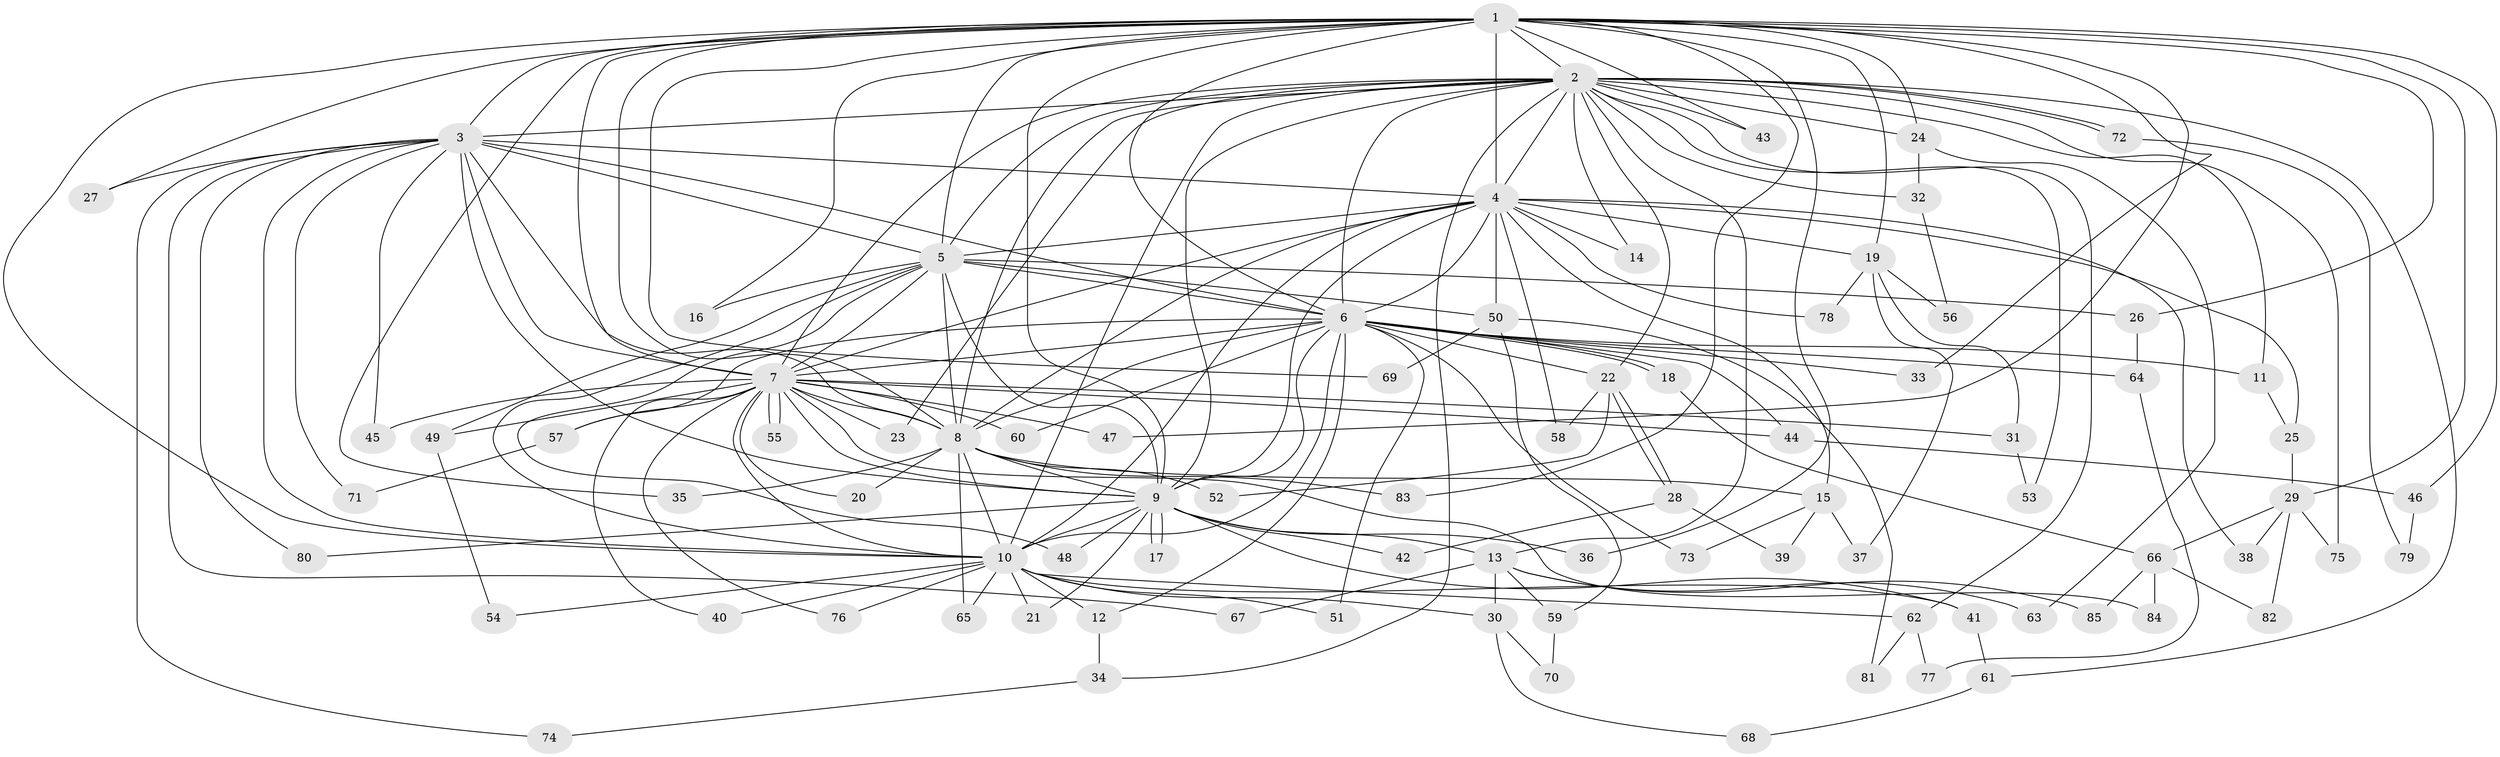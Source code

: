 // Generated by graph-tools (version 1.1) at 2025/25/03/09/25 03:25:41]
// undirected, 85 vertices, 195 edges
graph export_dot {
graph [start="1"]
  node [color=gray90,style=filled];
  1;
  2;
  3;
  4;
  5;
  6;
  7;
  8;
  9;
  10;
  11;
  12;
  13;
  14;
  15;
  16;
  17;
  18;
  19;
  20;
  21;
  22;
  23;
  24;
  25;
  26;
  27;
  28;
  29;
  30;
  31;
  32;
  33;
  34;
  35;
  36;
  37;
  38;
  39;
  40;
  41;
  42;
  43;
  44;
  45;
  46;
  47;
  48;
  49;
  50;
  51;
  52;
  53;
  54;
  55;
  56;
  57;
  58;
  59;
  60;
  61;
  62;
  63;
  64;
  65;
  66;
  67;
  68;
  69;
  70;
  71;
  72;
  73;
  74;
  75;
  76;
  77;
  78;
  79;
  80;
  81;
  82;
  83;
  84;
  85;
  1 -- 2;
  1 -- 3;
  1 -- 4;
  1 -- 5;
  1 -- 6;
  1 -- 7;
  1 -- 8;
  1 -- 9;
  1 -- 10;
  1 -- 16;
  1 -- 19;
  1 -- 24;
  1 -- 26;
  1 -- 27;
  1 -- 29;
  1 -- 33;
  1 -- 35;
  1 -- 36;
  1 -- 43;
  1 -- 46;
  1 -- 47;
  1 -- 69;
  1 -- 83;
  2 -- 3;
  2 -- 4;
  2 -- 5;
  2 -- 6;
  2 -- 7;
  2 -- 8;
  2 -- 9;
  2 -- 10;
  2 -- 11;
  2 -- 13;
  2 -- 14;
  2 -- 22;
  2 -- 23;
  2 -- 24;
  2 -- 32;
  2 -- 34;
  2 -- 43;
  2 -- 53;
  2 -- 61;
  2 -- 62;
  2 -- 72;
  2 -- 72;
  2 -- 75;
  3 -- 4;
  3 -- 5;
  3 -- 6;
  3 -- 7;
  3 -- 8;
  3 -- 9;
  3 -- 10;
  3 -- 27;
  3 -- 45;
  3 -- 67;
  3 -- 71;
  3 -- 74;
  3 -- 80;
  4 -- 5;
  4 -- 6;
  4 -- 7;
  4 -- 8;
  4 -- 9;
  4 -- 10;
  4 -- 14;
  4 -- 15;
  4 -- 19;
  4 -- 25;
  4 -- 38;
  4 -- 50;
  4 -- 58;
  4 -- 78;
  5 -- 6;
  5 -- 7;
  5 -- 8;
  5 -- 9;
  5 -- 10;
  5 -- 16;
  5 -- 26;
  5 -- 48;
  5 -- 49;
  5 -- 50;
  6 -- 7;
  6 -- 8;
  6 -- 9;
  6 -- 10;
  6 -- 11;
  6 -- 12;
  6 -- 18;
  6 -- 18;
  6 -- 22;
  6 -- 33;
  6 -- 44;
  6 -- 51;
  6 -- 57;
  6 -- 60;
  6 -- 64;
  6 -- 73;
  7 -- 8;
  7 -- 9;
  7 -- 10;
  7 -- 20;
  7 -- 23;
  7 -- 31;
  7 -- 40;
  7 -- 44;
  7 -- 45;
  7 -- 47;
  7 -- 49;
  7 -- 55;
  7 -- 55;
  7 -- 57;
  7 -- 60;
  7 -- 76;
  7 -- 84;
  8 -- 9;
  8 -- 10;
  8 -- 15;
  8 -- 20;
  8 -- 35;
  8 -- 52;
  8 -- 65;
  8 -- 83;
  9 -- 10;
  9 -- 13;
  9 -- 17;
  9 -- 17;
  9 -- 21;
  9 -- 36;
  9 -- 41;
  9 -- 42;
  9 -- 48;
  9 -- 80;
  10 -- 12;
  10 -- 21;
  10 -- 30;
  10 -- 40;
  10 -- 41;
  10 -- 51;
  10 -- 54;
  10 -- 62;
  10 -- 65;
  10 -- 76;
  11 -- 25;
  12 -- 34;
  13 -- 30;
  13 -- 59;
  13 -- 63;
  13 -- 67;
  13 -- 85;
  15 -- 37;
  15 -- 39;
  15 -- 73;
  18 -- 66;
  19 -- 31;
  19 -- 37;
  19 -- 56;
  19 -- 78;
  22 -- 28;
  22 -- 28;
  22 -- 52;
  22 -- 58;
  24 -- 32;
  24 -- 63;
  25 -- 29;
  26 -- 64;
  28 -- 39;
  28 -- 42;
  29 -- 38;
  29 -- 66;
  29 -- 75;
  29 -- 82;
  30 -- 68;
  30 -- 70;
  31 -- 53;
  32 -- 56;
  34 -- 74;
  41 -- 61;
  44 -- 46;
  46 -- 79;
  49 -- 54;
  50 -- 59;
  50 -- 69;
  50 -- 81;
  57 -- 71;
  59 -- 70;
  61 -- 68;
  62 -- 77;
  62 -- 81;
  64 -- 77;
  66 -- 82;
  66 -- 84;
  66 -- 85;
  72 -- 79;
}
